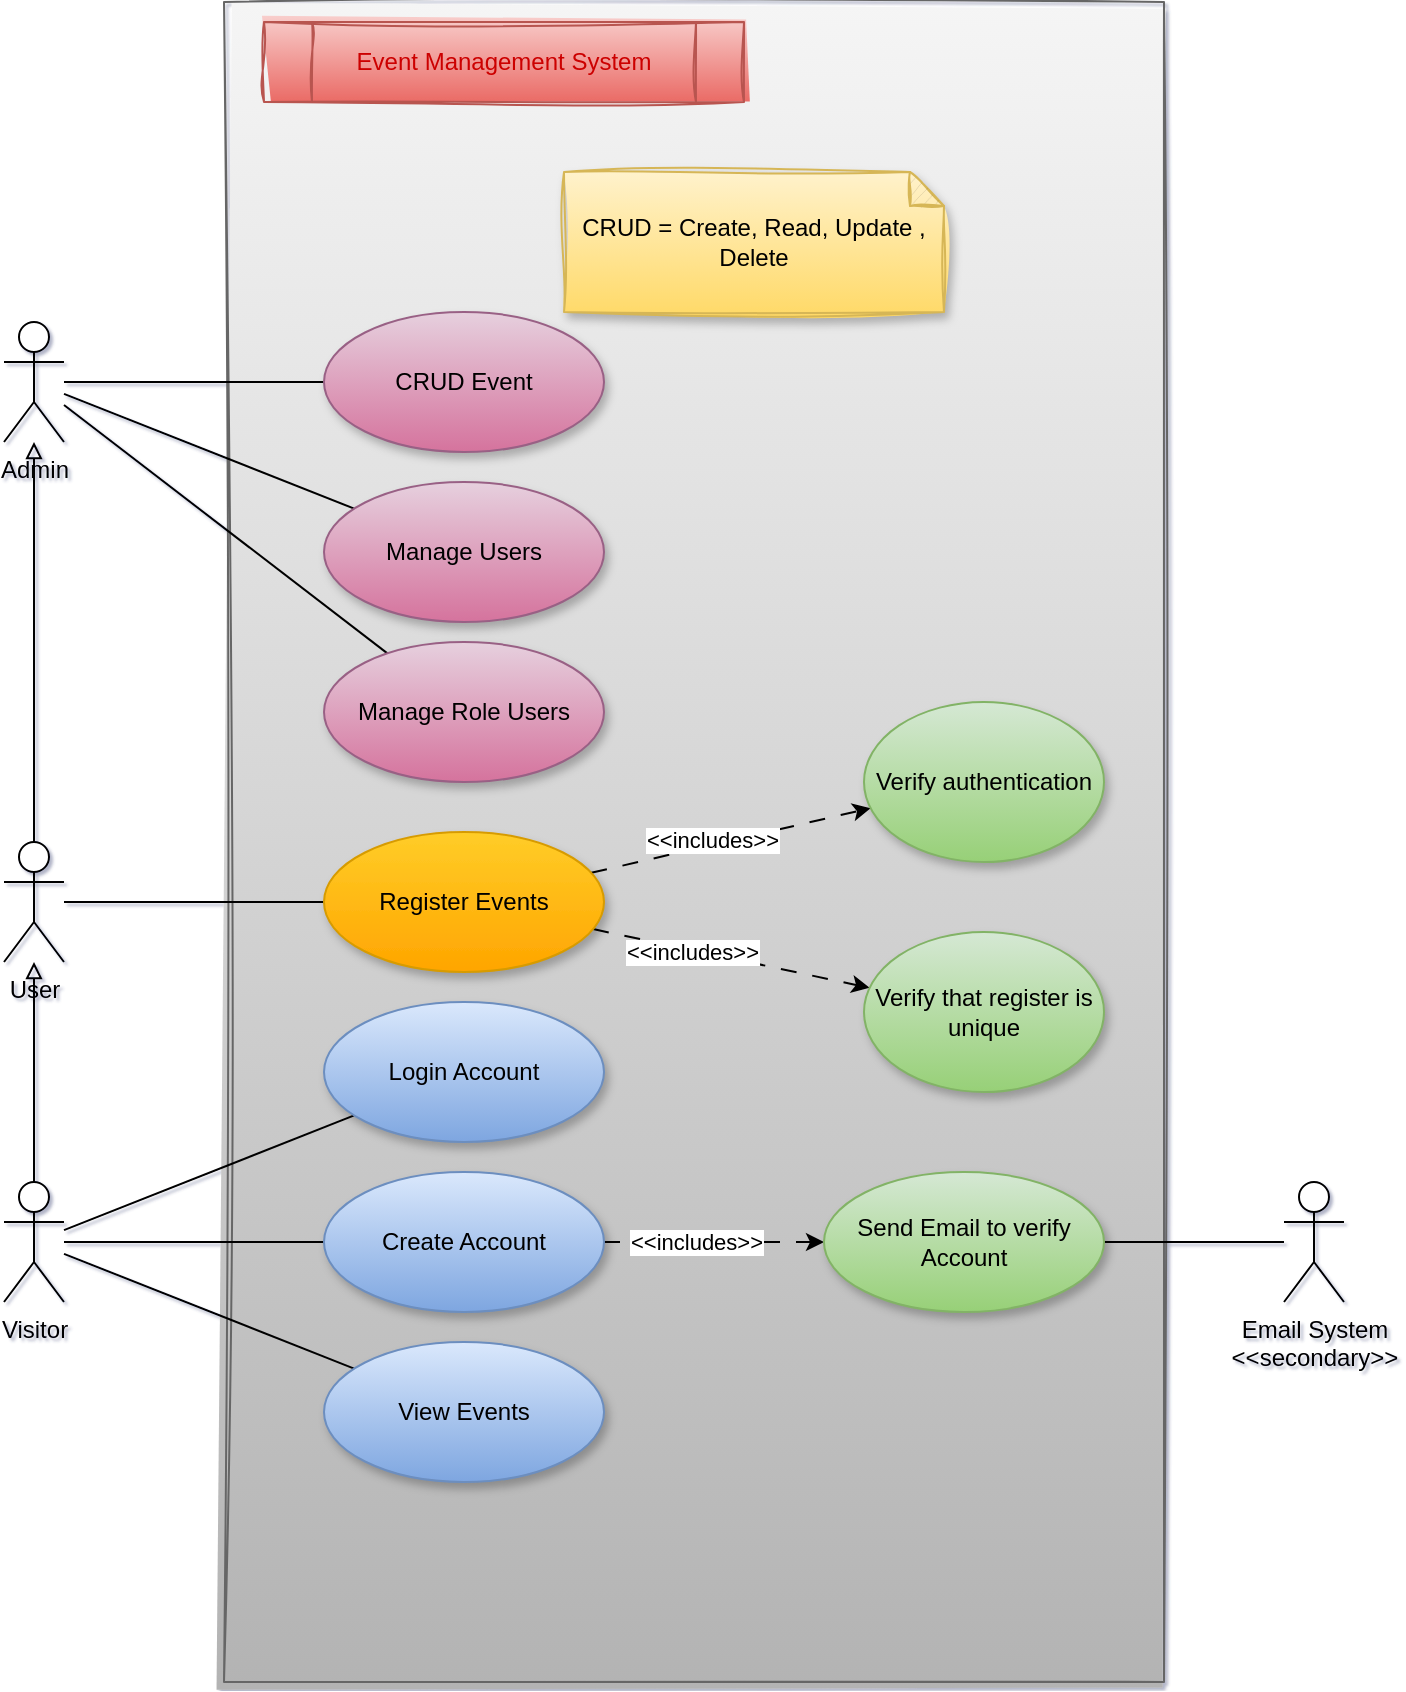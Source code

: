 <mxfile version="28.2.5">
  <diagram name="Page-1" id="OtsYbrEDlm5dJwU__Ucc">
    <mxGraphModel dx="1678" dy="884" grid="1" gridSize="10" guides="1" tooltips="1" connect="1" arrows="1" fold="1" page="1" pageScale="1" pageWidth="827" pageHeight="1169" math="0" shadow="1">
      <root>
        <mxCell id="0" />
        <mxCell id="1" parent="0" />
        <mxCell id="xJYlxaXcVIHrAF7KB5w9-1" value="" style="rounded=0;whiteSpace=wrap;html=1;fillColor=#f5f5f5;gradientColor=#b3b3b3;strokeColor=#666666;sketch=1;curveFitting=1;jiggle=2;" vertex="1" parent="1">
          <mxGeometry x="200" y="40" width="470" height="840" as="geometry" />
        </mxCell>
        <mxCell id="xJYlxaXcVIHrAF7KB5w9-2" value="&lt;font style=&quot;color: rgb(204, 0, 0);&quot;&gt;Event Management System&lt;/font&gt;" style="shape=process;whiteSpace=wrap;html=1;backgroundOutline=1;fillColor=#f8cecc;strokeColor=#b85450;gradientColor=#ea6b66;sketch=1;curveFitting=1;jiggle=2;shadow=0;" vertex="1" parent="1">
          <mxGeometry x="220" y="50" width="240" height="40" as="geometry" />
        </mxCell>
        <mxCell id="xJYlxaXcVIHrAF7KB5w9-3" value="Admin" style="shape=umlActor;verticalLabelPosition=bottom;verticalAlign=top;html=1;outlineConnect=0;" vertex="1" parent="1">
          <mxGeometry x="90" y="200" width="30" height="60" as="geometry" />
        </mxCell>
        <mxCell id="xJYlxaXcVIHrAF7KB5w9-6" style="edgeStyle=orthogonalEdgeStyle;rounded=0;orthogonalLoop=1;jettySize=auto;html=1;endArrow=block;endFill=0;" edge="1" parent="1" source="xJYlxaXcVIHrAF7KB5w9-4" target="xJYlxaXcVIHrAF7KB5w9-3">
          <mxGeometry relative="1" as="geometry" />
        </mxCell>
        <mxCell id="xJYlxaXcVIHrAF7KB5w9-12" style="rounded=0;orthogonalLoop=1;jettySize=auto;html=1;endArrow=none;endFill=0;" edge="1" parent="1" source="xJYlxaXcVIHrAF7KB5w9-15" target="xJYlxaXcVIHrAF7KB5w9-11">
          <mxGeometry relative="1" as="geometry" />
        </mxCell>
        <mxCell id="xJYlxaXcVIHrAF7KB5w9-13" style="rounded=0;orthogonalLoop=1;jettySize=auto;html=1;endArrow=none;endFill=0;" edge="1" parent="1" source="xJYlxaXcVIHrAF7KB5w9-15" target="xJYlxaXcVIHrAF7KB5w9-10">
          <mxGeometry relative="1" as="geometry" />
        </mxCell>
        <mxCell id="xJYlxaXcVIHrAF7KB5w9-4" value="User" style="shape=umlActor;verticalLabelPosition=bottom;verticalAlign=top;html=1;outlineConnect=0;" vertex="1" parent="1">
          <mxGeometry x="90" y="460" width="30" height="60" as="geometry" />
        </mxCell>
        <mxCell id="xJYlxaXcVIHrAF7KB5w9-18" style="rounded=0;orthogonalLoop=1;jettySize=auto;html=1;endArrow=none;endFill=0;" edge="1" parent="1" source="xJYlxaXcVIHrAF7KB5w9-7" target="xJYlxaXcVIHrAF7KB5w9-3">
          <mxGeometry relative="1" as="geometry" />
        </mxCell>
        <mxCell id="xJYlxaXcVIHrAF7KB5w9-7" value="CRUD Event" style="ellipse;whiteSpace=wrap;html=1;fillColor=#e6d0de;gradientColor=#d5739d;strokeColor=#996185;shadow=1;" vertex="1" parent="1">
          <mxGeometry x="250" y="195" width="140" height="70" as="geometry" />
        </mxCell>
        <mxCell id="xJYlxaXcVIHrAF7KB5w9-27" style="rounded=0;orthogonalLoop=1;jettySize=auto;html=1;endArrow=none;endFill=0;" edge="1" parent="1" source="xJYlxaXcVIHrAF7KB5w9-8" target="xJYlxaXcVIHrAF7KB5w9-3">
          <mxGeometry relative="1" as="geometry" />
        </mxCell>
        <mxCell id="xJYlxaXcVIHrAF7KB5w9-8" value="Manage Users" style="ellipse;whiteSpace=wrap;html=1;fillColor=#e6d0de;gradientColor=#d5739d;strokeColor=#996185;shadow=1;" vertex="1" parent="1">
          <mxGeometry x="250" y="280" width="140" height="70" as="geometry" />
        </mxCell>
        <mxCell id="xJYlxaXcVIHrAF7KB5w9-20" style="rounded=0;orthogonalLoop=1;jettySize=auto;html=1;endArrow=none;endFill=0;" edge="1" parent="1" source="xJYlxaXcVIHrAF7KB5w9-9" target="xJYlxaXcVIHrAF7KB5w9-4">
          <mxGeometry relative="1" as="geometry" />
        </mxCell>
        <mxCell id="xJYlxaXcVIHrAF7KB5w9-22" style="rounded=0;orthogonalLoop=1;jettySize=auto;html=1;endArrow=classic;endFill=1;dashed=1;dashPattern=8 8;" edge="1" parent="1" source="xJYlxaXcVIHrAF7KB5w9-9" target="xJYlxaXcVIHrAF7KB5w9-21">
          <mxGeometry relative="1" as="geometry" />
        </mxCell>
        <mxCell id="xJYlxaXcVIHrAF7KB5w9-23" value="&amp;lt;&amp;lt;includes&amp;gt;&amp;gt;" style="edgeLabel;html=1;align=center;verticalAlign=middle;resizable=0;points=[];" vertex="1" connectable="0" parent="xJYlxaXcVIHrAF7KB5w9-22">
          <mxGeometry x="-0.129" y="2" relative="1" as="geometry">
            <mxPoint y="-1" as="offset" />
          </mxGeometry>
        </mxCell>
        <mxCell id="xJYlxaXcVIHrAF7KB5w9-25" style="rounded=0;orthogonalLoop=1;jettySize=auto;html=1;dashed=1;dashPattern=8 8;" edge="1" parent="1" source="xJYlxaXcVIHrAF7KB5w9-9" target="xJYlxaXcVIHrAF7KB5w9-24">
          <mxGeometry relative="1" as="geometry" />
        </mxCell>
        <mxCell id="xJYlxaXcVIHrAF7KB5w9-26" value="&amp;lt;&amp;lt;includes&amp;gt;&amp;gt;" style="edgeLabel;html=1;align=center;verticalAlign=middle;resizable=0;points=[];" vertex="1" connectable="0" parent="xJYlxaXcVIHrAF7KB5w9-25">
          <mxGeometry x="-0.282" y="-1" relative="1" as="geometry">
            <mxPoint as="offset" />
          </mxGeometry>
        </mxCell>
        <mxCell id="xJYlxaXcVIHrAF7KB5w9-9" value="Register Events" style="ellipse;whiteSpace=wrap;html=1;fillColor=#ffcd28;gradientColor=#ffa500;strokeColor=#d79b00;shadow=1;" vertex="1" parent="1">
          <mxGeometry x="250" y="455" width="140" height="70" as="geometry" />
        </mxCell>
        <mxCell id="xJYlxaXcVIHrAF7KB5w9-10" value="Login Account" style="ellipse;whiteSpace=wrap;html=1;fillColor=#dae8fc;gradientColor=#7ea6e0;strokeColor=#6c8ebf;shadow=1;" vertex="1" parent="1">
          <mxGeometry x="250" y="540" width="140" height="70" as="geometry" />
        </mxCell>
        <mxCell id="xJYlxaXcVIHrAF7KB5w9-31" style="rounded=0;orthogonalLoop=1;jettySize=auto;html=1;dashed=1;dashPattern=8 8;" edge="1" parent="1" source="xJYlxaXcVIHrAF7KB5w9-11" target="xJYlxaXcVIHrAF7KB5w9-30">
          <mxGeometry relative="1" as="geometry" />
        </mxCell>
        <mxCell id="xJYlxaXcVIHrAF7KB5w9-32" value="&amp;lt;&amp;lt;includes&amp;gt;&amp;gt;" style="edgeLabel;html=1;align=center;verticalAlign=middle;resizable=0;points=[];" vertex="1" connectable="0" parent="xJYlxaXcVIHrAF7KB5w9-31">
          <mxGeometry x="-0.164" relative="1" as="geometry">
            <mxPoint as="offset" />
          </mxGeometry>
        </mxCell>
        <mxCell id="xJYlxaXcVIHrAF7KB5w9-11" value="Create Account" style="ellipse;whiteSpace=wrap;html=1;fillColor=#dae8fc;gradientColor=#7ea6e0;strokeColor=#6c8ebf;shadow=1;" vertex="1" parent="1">
          <mxGeometry x="250" y="625" width="140" height="70" as="geometry" />
        </mxCell>
        <mxCell id="xJYlxaXcVIHrAF7KB5w9-17" style="rounded=0;orthogonalLoop=1;jettySize=auto;html=1;endArrow=none;endFill=0;" edge="1" parent="1" source="xJYlxaXcVIHrAF7KB5w9-14" target="xJYlxaXcVIHrAF7KB5w9-15">
          <mxGeometry relative="1" as="geometry" />
        </mxCell>
        <mxCell id="xJYlxaXcVIHrAF7KB5w9-14" value="View Events" style="ellipse;whiteSpace=wrap;html=1;fillColor=#dae8fc;gradientColor=#7ea6e0;strokeColor=#6c8ebf;shadow=1;" vertex="1" parent="1">
          <mxGeometry x="250" y="710" width="140" height="70" as="geometry" />
        </mxCell>
        <mxCell id="xJYlxaXcVIHrAF7KB5w9-16" style="edgeStyle=orthogonalEdgeStyle;rounded=0;orthogonalLoop=1;jettySize=auto;html=1;endArrow=block;endFill=0;" edge="1" parent="1" source="xJYlxaXcVIHrAF7KB5w9-15" target="xJYlxaXcVIHrAF7KB5w9-4">
          <mxGeometry relative="1" as="geometry" />
        </mxCell>
        <mxCell id="xJYlxaXcVIHrAF7KB5w9-15" value="Visitor" style="shape=umlActor;verticalLabelPosition=bottom;verticalAlign=top;html=1;outlineConnect=0;" vertex="1" parent="1">
          <mxGeometry x="90" y="630" width="30" height="60" as="geometry" />
        </mxCell>
        <mxCell id="xJYlxaXcVIHrAF7KB5w9-19" value="CRUD = Create, Read, Update , Delete" style="shape=note;whiteSpace=wrap;html=1;backgroundOutline=1;darkOpacity=0.05;fillColor=#fff2cc;gradientColor=#ffd966;strokeColor=#d6b656;size=17;sketch=1;curveFitting=1;jiggle=2;shadow=1;" vertex="1" parent="1">
          <mxGeometry x="370" y="125" width="190" height="70" as="geometry" />
        </mxCell>
        <mxCell id="xJYlxaXcVIHrAF7KB5w9-21" value="Verify authentication" style="ellipse;whiteSpace=wrap;html=1;fillColor=#d5e8d4;gradientColor=#97d077;strokeColor=#82b366;shadow=1;" vertex="1" parent="1">
          <mxGeometry x="520" y="390" width="120" height="80" as="geometry" />
        </mxCell>
        <mxCell id="xJYlxaXcVIHrAF7KB5w9-24" value="Verify that register is unique" style="ellipse;whiteSpace=wrap;html=1;fillColor=#d5e8d4;gradientColor=#97d077;strokeColor=#82b366;shadow=1;" vertex="1" parent="1">
          <mxGeometry x="520" y="505" width="120" height="80" as="geometry" />
        </mxCell>
        <mxCell id="xJYlxaXcVIHrAF7KB5w9-29" style="rounded=0;orthogonalLoop=1;jettySize=auto;html=1;endArrow=none;endFill=0;" edge="1" parent="1" source="xJYlxaXcVIHrAF7KB5w9-28" target="xJYlxaXcVIHrAF7KB5w9-3">
          <mxGeometry relative="1" as="geometry" />
        </mxCell>
        <mxCell id="xJYlxaXcVIHrAF7KB5w9-28" value="Manage Role Users" style="ellipse;whiteSpace=wrap;html=1;fillColor=#e6d0de;gradientColor=#d5739d;strokeColor=#996185;shadow=1;" vertex="1" parent="1">
          <mxGeometry x="250" y="360" width="140" height="70" as="geometry" />
        </mxCell>
        <mxCell id="xJYlxaXcVIHrAF7KB5w9-34" style="rounded=0;orthogonalLoop=1;jettySize=auto;html=1;endArrow=none;endFill=0;" edge="1" parent="1" source="xJYlxaXcVIHrAF7KB5w9-30" target="xJYlxaXcVIHrAF7KB5w9-33">
          <mxGeometry relative="1" as="geometry" />
        </mxCell>
        <mxCell id="xJYlxaXcVIHrAF7KB5w9-30" value="Send Email to verify Account" style="ellipse;whiteSpace=wrap;html=1;fillColor=#d5e8d4;gradientColor=#97d077;strokeColor=#82b366;shadow=1;" vertex="1" parent="1">
          <mxGeometry x="500" y="625" width="140" height="70" as="geometry" />
        </mxCell>
        <mxCell id="xJYlxaXcVIHrAF7KB5w9-33" value="Email System&lt;div&gt;&amp;lt;&amp;lt;secondary&amp;gt;&amp;gt;&lt;/div&gt;" style="shape=umlActor;verticalLabelPosition=bottom;verticalAlign=top;html=1;" vertex="1" parent="1">
          <mxGeometry x="730" y="630" width="30" height="60" as="geometry" />
        </mxCell>
      </root>
    </mxGraphModel>
  </diagram>
</mxfile>
